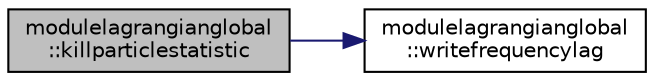 digraph "modulelagrangianglobal::killparticlestatistic"
{
 // LATEX_PDF_SIZE
  edge [fontname="Helvetica",fontsize="10",labelfontname="Helvetica",labelfontsize="10"];
  node [fontname="Helvetica",fontsize="10",shape=record];
  rankdir="LR";
  Node1 [label="modulelagrangianglobal\l::killparticlestatistic",height=0.2,width=0.4,color="black", fillcolor="grey75", style="filled", fontcolor="black",tooltip=" "];
  Node1 -> Node2 [color="midnightblue",fontsize="10",style="solid",fontname="Helvetica"];
  Node2 [label="modulelagrangianglobal\l::writefrequencylag",height=0.2,width=0.4,color="black", fillcolor="white", style="filled",URL="$namespacemodulelagrangianglobal.html#a091fa515c0c76fbe52d2c31ad026151d",tooltip=" "];
}
